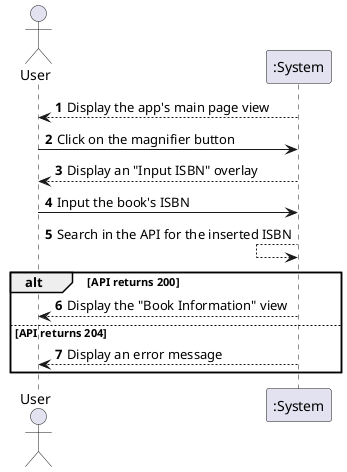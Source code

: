 @startuml
'https://plantuml.com/sequence-diagram

autonumber

actor "User" as user
participant ":System" as sys

user <-- sys: Display the app's main page view

user -> sys: Click on the magnifier button
user <-- sys: Display an "Input ISBN" overlay

user -> sys: Input the book's ISBN
sys <-- sys: Search in the API for the inserted ISBN

alt API returns 200
user <-- sys: Display the "Book Information" view
else API returns 204
user <-- sys: Display an error message
'("Sorry, but the book was not found. Try to insert the ISBN manually")
end
@enduml